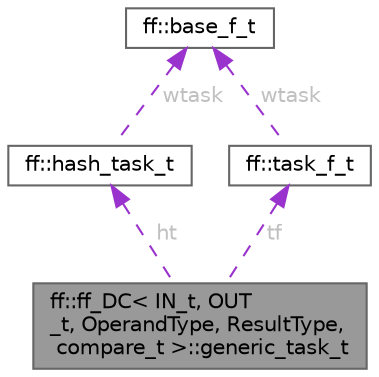 digraph "ff::ff_DC&lt; IN_t, OUT_t, OperandType, ResultType, compare_t &gt;::generic_task_t"
{
 // LATEX_PDF_SIZE
  bgcolor="transparent";
  edge [fontname=Helvetica,fontsize=10,labelfontname=Helvetica,labelfontsize=10];
  node [fontname=Helvetica,fontsize=10,shape=box,height=0.2,width=0.4];
  Node1 [id="Node000001",label="ff::ff_DC\< IN_t, OUT\l_t, OperandType, ResultType,\l compare_t \>::generic_task_t",height=0.2,width=0.4,color="gray40", fillcolor="grey60", style="filled", fontcolor="black",tooltip=" "];
  Node2 -> Node1 [id="edge1_Node000001_Node000002",dir="back",color="darkorchid3",style="dashed",tooltip=" ",label=" ht",fontcolor="grey" ];
  Node2 [id="Node000002",label="ff::hash_task_t",height=0.2,width=0.4,color="gray40", fillcolor="white", style="filled",URL="$structff_1_1hash__task__t.html",tooltip=" "];
  Node3 -> Node2 [id="edge2_Node000002_Node000003",dir="back",color="darkorchid3",style="dashed",tooltip=" ",label=" wtask",fontcolor="grey" ];
  Node3 [id="Node000003",label="ff::base_f_t",height=0.2,width=0.4,color="gray40", fillcolor="white", style="filled",URL="$structff_1_1base__f__t.html",tooltip="base class for a generic function call"];
  Node4 -> Node1 [id="edge3_Node000001_Node000004",dir="back",color="darkorchid3",style="dashed",tooltip=" ",label=" tf",fontcolor="grey" ];
  Node4 [id="Node000004",label="ff::task_f_t",height=0.2,width=0.4,color="gray40", fillcolor="white", style="filled",URL="$structff_1_1task__f__t.html",tooltip="task function basic type"];
  Node3 -> Node4 [id="edge4_Node000004_Node000003",dir="back",color="darkorchid3",style="dashed",tooltip=" ",label=" wtask",fontcolor="grey" ];
}
